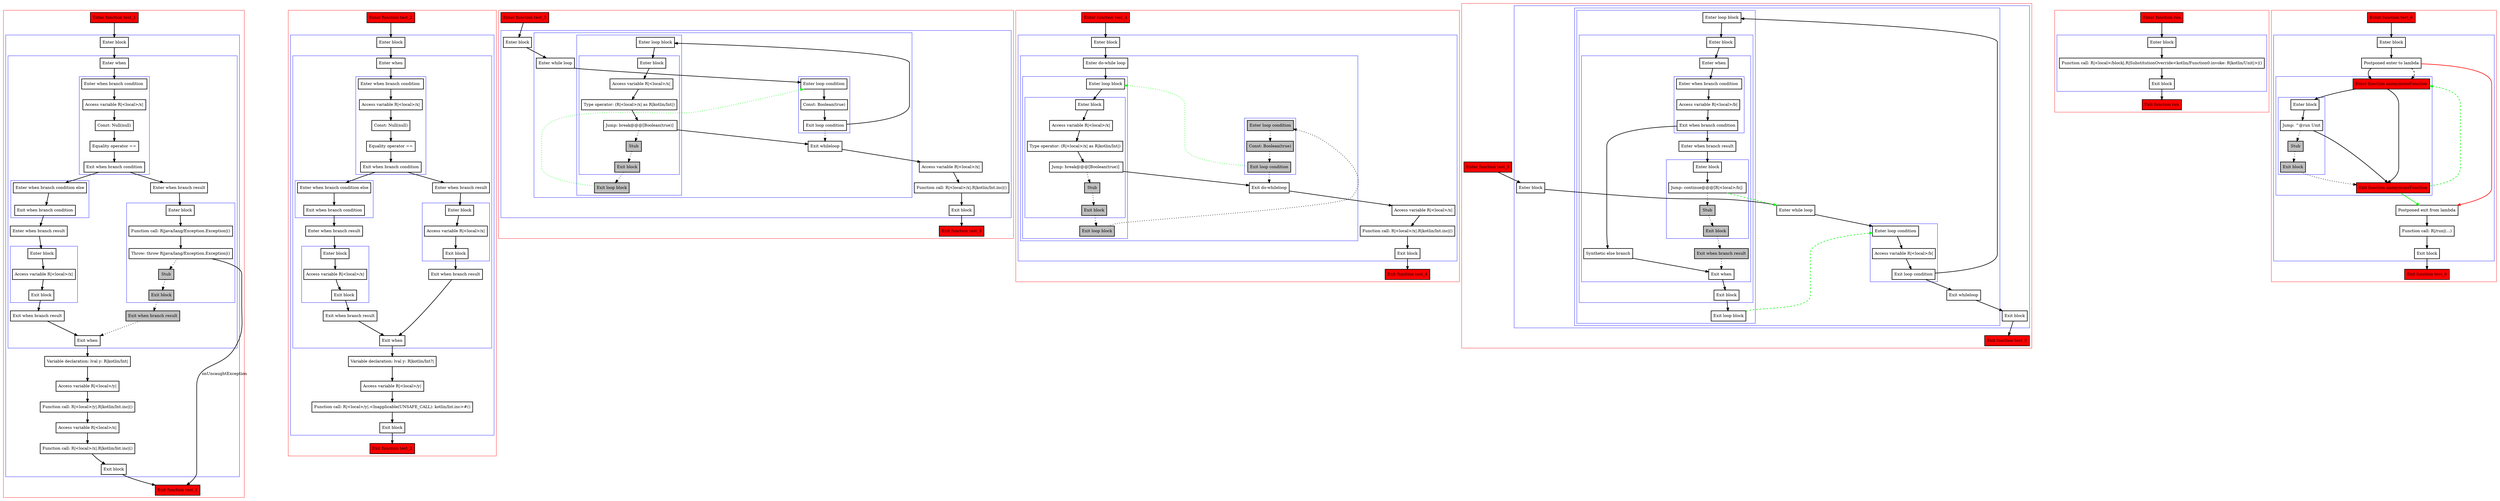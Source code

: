 digraph jumps_kt {
    graph [nodesep=3]
    node [shape=box penwidth=2]
    edge [penwidth=2]

    subgraph cluster_0 {
        color=red
        0 [label="Enter function test_1" style="filled" fillcolor=red];
        subgraph cluster_1 {
            color=blue
            1 [label="Enter block"];
            subgraph cluster_2 {
                color=blue
                2 [label="Enter when"];
                subgraph cluster_3 {
                    color=blue
                    3 [label="Enter when branch condition "];
                    4 [label="Access variable R|<local>/x|"];
                    5 [label="Const: Null(null)"];
                    6 [label="Equality operator =="];
                    7 [label="Exit when branch condition"];
                }
                subgraph cluster_4 {
                    color=blue
                    8 [label="Enter when branch condition else"];
                    9 [label="Exit when branch condition"];
                }
                10 [label="Enter when branch result"];
                subgraph cluster_5 {
                    color=blue
                    11 [label="Enter block"];
                    12 [label="Access variable R|<local>/x|"];
                    13 [label="Exit block"];
                }
                14 [label="Exit when branch result"];
                15 [label="Enter when branch result"];
                subgraph cluster_6 {
                    color=blue
                    16 [label="Enter block"];
                    17 [label="Function call: R|java/lang/Exception.Exception|()"];
                    18 [label="Throw: throw R|java/lang/Exception.Exception|()"];
                    19 [label="Stub" style="filled" fillcolor=gray];
                    20 [label="Exit block" style="filled" fillcolor=gray];
                }
                21 [label="Exit when branch result" style="filled" fillcolor=gray];
                22 [label="Exit when"];
            }
            23 [label="Variable declaration: lval y: R|kotlin/Int|"];
            24 [label="Access variable R|<local>/y|"];
            25 [label="Function call: R|<local>/y|.R|kotlin/Int.inc|()"];
            26 [label="Access variable R|<local>/x|"];
            27 [label="Function call: R|<local>/x|.R|kotlin/Int.inc|()"];
            28 [label="Exit block"];
        }
        29 [label="Exit function test_1" style="filled" fillcolor=red];
    }
    0 -> {1};
    1 -> {2};
    2 -> {3};
    3 -> {4};
    4 -> {5};
    5 -> {6};
    6 -> {7};
    7 -> {15 8};
    8 -> {9};
    9 -> {10};
    10 -> {11};
    11 -> {12};
    12 -> {13};
    13 -> {14};
    14 -> {22};
    15 -> {16};
    16 -> {17};
    17 -> {18};
    18 -> {29}    [label=onUncaughtException];
    18 -> {19} [style=dotted];
    19 -> {20} [style=dotted];
    20 -> {21} [style=dotted];
    21 -> {22} [style=dotted];
    22 -> {23};
    23 -> {24};
    24 -> {25};
    25 -> {26};
    26 -> {27};
    27 -> {28};
    28 -> {29};

    subgraph cluster_7 {
        color=red
        30 [label="Enter function test_2" style="filled" fillcolor=red];
        subgraph cluster_8 {
            color=blue
            31 [label="Enter block"];
            subgraph cluster_9 {
                color=blue
                32 [label="Enter when"];
                subgraph cluster_10 {
                    color=blue
                    33 [label="Enter when branch condition "];
                    34 [label="Access variable R|<local>/x|"];
                    35 [label="Const: Null(null)"];
                    36 [label="Equality operator =="];
                    37 [label="Exit when branch condition"];
                }
                subgraph cluster_11 {
                    color=blue
                    38 [label="Enter when branch condition else"];
                    39 [label="Exit when branch condition"];
                }
                40 [label="Enter when branch result"];
                subgraph cluster_12 {
                    color=blue
                    41 [label="Enter block"];
                    42 [label="Access variable R|<local>/x|"];
                    43 [label="Exit block"];
                }
                44 [label="Exit when branch result"];
                45 [label="Enter when branch result"];
                subgraph cluster_13 {
                    color=blue
                    46 [label="Enter block"];
                    47 [label="Access variable R|<local>/x|"];
                    48 [label="Exit block"];
                }
                49 [label="Exit when branch result"];
                50 [label="Exit when"];
            }
            51 [label="Variable declaration: lval y: R|kotlin/Int?|"];
            52 [label="Access variable R|<local>/y|"];
            53 [label="Function call: R|<local>/y|.<Inapplicable(UNSAFE_CALL): kotlin/Int.inc>#()"];
            54 [label="Exit block"];
        }
        55 [label="Exit function test_2" style="filled" fillcolor=red];
    }
    30 -> {31};
    31 -> {32};
    32 -> {33};
    33 -> {34};
    34 -> {35};
    35 -> {36};
    36 -> {37};
    37 -> {45 38};
    38 -> {39};
    39 -> {40};
    40 -> {41};
    41 -> {42};
    42 -> {43};
    43 -> {44};
    44 -> {50};
    45 -> {46};
    46 -> {47};
    47 -> {48};
    48 -> {49};
    49 -> {50};
    50 -> {51};
    51 -> {52};
    52 -> {53};
    53 -> {54};
    54 -> {55};

    subgraph cluster_14 {
        color=red
        56 [label="Enter function test_3" style="filled" fillcolor=red];
        subgraph cluster_15 {
            color=blue
            57 [label="Enter block"];
            subgraph cluster_16 {
                color=blue
                58 [label="Enter while loop"];
                subgraph cluster_17 {
                    color=blue
                    59 [label="Enter loop condition"];
                    60 [label="Const: Boolean(true)"];
                    61 [label="Exit loop condition"];
                }
                subgraph cluster_18 {
                    color=blue
                    62 [label="Enter loop block"];
                    subgraph cluster_19 {
                        color=blue
                        63 [label="Enter block"];
                        64 [label="Access variable R|<local>/x|"];
                        65 [label="Type operator: (R|<local>/x| as R|kotlin/Int|)"];
                        66 [label="Jump: break@@@[Boolean(true)] "];
                        67 [label="Stub" style="filled" fillcolor=gray];
                        68 [label="Exit block" style="filled" fillcolor=gray];
                    }
                    69 [label="Exit loop block" style="filled" fillcolor=gray];
                }
                70 [label="Exit whileloop"];
            }
            71 [label="Access variable R|<local>/x|"];
            72 [label="Function call: R|<local>/x|.R|kotlin/Int.inc|()"];
            73 [label="Exit block"];
        }
        74 [label="Exit function test_3" style="filled" fillcolor=red];
    }
    56 -> {57};
    57 -> {58};
    58 -> {59};
    59 -> {60};
    60 -> {61};
    61 -> {62};
    61 -> {70} [style=dotted];
    62 -> {63};
    63 -> {64};
    64 -> {65};
    65 -> {66};
    66 -> {70};
    66 -> {67} [style=dotted];
    67 -> {68} [style=dotted];
    68 -> {69} [style=dotted];
    69 -> {59} [color=green style=dotted];
    70 -> {71};
    71 -> {72};
    72 -> {73};
    73 -> {74};

    subgraph cluster_20 {
        color=red
        75 [label="Enter function test_4" style="filled" fillcolor=red];
        subgraph cluster_21 {
            color=blue
            76 [label="Enter block"];
            subgraph cluster_22 {
                color=blue
                77 [label="Enter do-while loop"];
                subgraph cluster_23 {
                    color=blue
                    78 [label="Enter loop block"];
                    subgraph cluster_24 {
                        color=blue
                        79 [label="Enter block"];
                        80 [label="Access variable R|<local>/x|"];
                        81 [label="Type operator: (R|<local>/x| as R|kotlin/Int|)"];
                        82 [label="Jump: break@@@[Boolean(true)] "];
                        83 [label="Stub" style="filled" fillcolor=gray];
                        84 [label="Exit block" style="filled" fillcolor=gray];
                    }
                    85 [label="Exit loop block" style="filled" fillcolor=gray];
                }
                subgraph cluster_25 {
                    color=blue
                    86 [label="Enter loop condition" style="filled" fillcolor=gray];
                    87 [label="Const: Boolean(true)" style="filled" fillcolor=gray];
                    88 [label="Exit loop condition" style="filled" fillcolor=gray];
                }
                89 [label="Exit do-whileloop"];
            }
            90 [label="Access variable R|<local>/x|"];
            91 [label="Function call: R|<local>/x|.R|kotlin/Int.inc|()"];
            92 [label="Exit block"];
        }
        93 [label="Exit function test_4" style="filled" fillcolor=red];
    }
    75 -> {76};
    76 -> {77};
    77 -> {78};
    78 -> {79};
    79 -> {80};
    80 -> {81};
    81 -> {82};
    82 -> {89};
    82 -> {83} [style=dotted];
    83 -> {84} [style=dotted];
    84 -> {85} [style=dotted];
    85 -> {86} [style=dotted];
    86 -> {87} [style=dotted];
    87 -> {88} [style=dotted];
    88 -> {89} [style=dotted];
    88 -> {78} [color=green style=dotted];
    89 -> {90};
    90 -> {91};
    91 -> {92};
    92 -> {93};

    subgraph cluster_26 {
        color=red
        94 [label="Enter function test_5" style="filled" fillcolor=red];
        subgraph cluster_27 {
            color=blue
            95 [label="Enter block"];
            subgraph cluster_28 {
                color=blue
                96 [label="Enter while loop"];
                subgraph cluster_29 {
                    color=blue
                    97 [label="Enter loop condition"];
                    98 [label="Access variable R|<local>/b|"];
                    99 [label="Exit loop condition"];
                }
                subgraph cluster_30 {
                    color=blue
                    100 [label="Enter loop block"];
                    subgraph cluster_31 {
                        color=blue
                        101 [label="Enter block"];
                        subgraph cluster_32 {
                            color=blue
                            102 [label="Enter when"];
                            subgraph cluster_33 {
                                color=blue
                                103 [label="Enter when branch condition "];
                                104 [label="Access variable R|<local>/b|"];
                                105 [label="Exit when branch condition"];
                            }
                            106 [label="Synthetic else branch"];
                            107 [label="Enter when branch result"];
                            subgraph cluster_34 {
                                color=blue
                                108 [label="Enter block"];
                                109 [label="Jump: continue@@@[R|<local>/b|] "];
                                110 [label="Stub" style="filled" fillcolor=gray];
                                111 [label="Exit block" style="filled" fillcolor=gray];
                            }
                            112 [label="Exit when branch result" style="filled" fillcolor=gray];
                            113 [label="Exit when"];
                        }
                        114 [label="Exit block"];
                    }
                    115 [label="Exit loop block"];
                }
                116 [label="Exit whileloop"];
            }
            117 [label="Exit block"];
        }
        118 [label="Exit function test_5" style="filled" fillcolor=red];
    }
    94 -> {95};
    95 -> {96};
    96 -> {97};
    97 -> {98};
    98 -> {99};
    99 -> {116 100};
    100 -> {101};
    101 -> {102};
    102 -> {103};
    103 -> {104};
    104 -> {105};
    105 -> {107 106};
    106 -> {113};
    107 -> {108};
    108 -> {109};
    109 -> {110} [style=dotted];
    109 -> {96} [color=green style=dashed];
    110 -> {111} [style=dotted];
    111 -> {112} [style=dotted];
    112 -> {113} [style=dotted];
    113 -> {114};
    114 -> {115};
    115 -> {97} [color=green style=dashed];
    116 -> {117};
    117 -> {118};

    subgraph cluster_35 {
        color=red
        119 [label="Enter function run" style="filled" fillcolor=red];
        subgraph cluster_36 {
            color=blue
            120 [label="Enter block"];
            121 [label="Function call: R|<local>/block|.R|SubstitutionOverride<kotlin/Function0.invoke: R|kotlin/Unit|>|()"];
            122 [label="Exit block"];
        }
        123 [label="Exit function run" style="filled" fillcolor=red];
    }
    119 -> {120};
    120 -> {121};
    121 -> {122};
    122 -> {123};

    subgraph cluster_37 {
        color=red
        124 [label="Enter function test_6" style="filled" fillcolor=red];
        subgraph cluster_38 {
            color=blue
            125 [label="Enter block"];
            126 [label="Postponed enter to lambda"];
            subgraph cluster_39 {
                color=blue
                131 [label="Enter function anonymousFunction" style="filled" fillcolor=red];
                subgraph cluster_40 {
                    color=blue
                    132 [label="Enter block"];
                    133 [label="Jump: ^@run Unit"];
                    134 [label="Stub" style="filled" fillcolor=gray];
                    135 [label="Exit block" style="filled" fillcolor=gray];
                }
                136 [label="Exit function anonymousFunction" style="filled" fillcolor=red];
            }
            127 [label="Postponed exit from lambda"];
            128 [label="Function call: R|/run|(...)"];
            129 [label="Exit block"];
        }
        130 [label="Exit function test_6" style="filled" fillcolor=red];
    }
    124 -> {125};
    125 -> {126};
    126 -> {131};
    126 -> {127} [color=red];
    126 -> {131} [style=dashed];
    127 -> {128};
    128 -> {129};
    129 -> {130};
    131 -> {136 132};
    132 -> {133};
    133 -> {136};
    133 -> {134} [style=dotted];
    134 -> {135} [style=dotted];
    135 -> {136} [style=dotted];
    136 -> {127} [color=green];
    136 -> {131} [color=green style=dashed];

}
